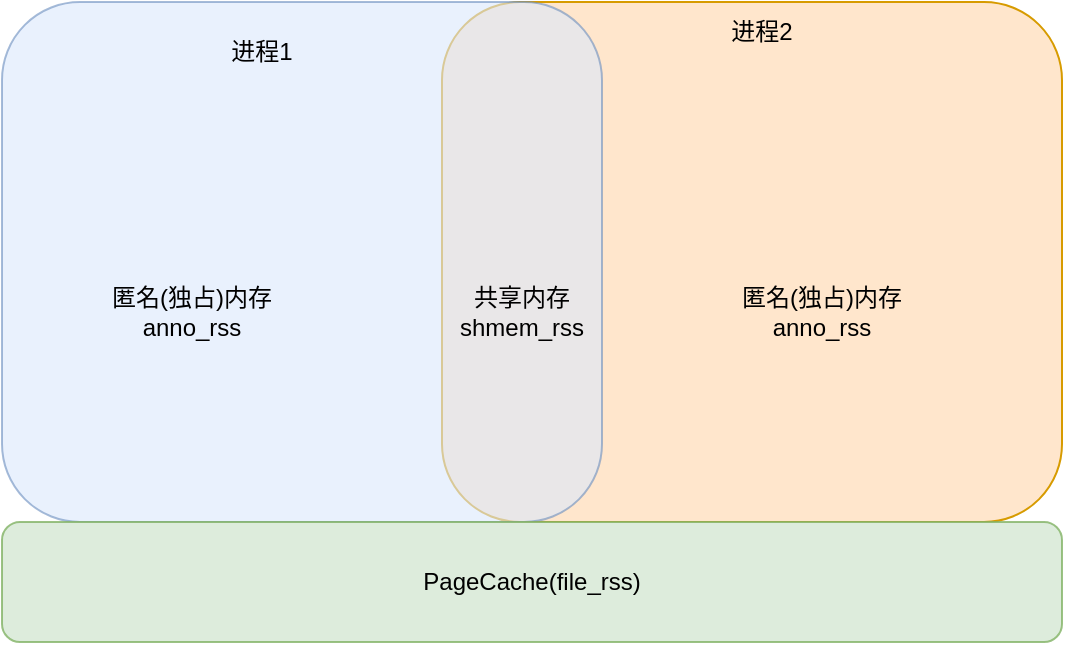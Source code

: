 <mxfile>
    <diagram id="xo5YfWzw7vrKMdxwPkpB" name="Page-1">
        <mxGraphModel dx="1386" dy="570" grid="1" gridSize="10" guides="1" tooltips="1" connect="1" arrows="1" fold="1" page="1" pageScale="1" pageWidth="827" pageHeight="1169" math="0" shadow="0">
            <root>
                <mxCell id="0"/>
                <mxCell id="1" parent="0"/>
                <mxCell id="23" value="" style="rounded=1;whiteSpace=wrap;html=1;fillColor=#ffe6cc;strokeColor=#d79b00;strokeWidth=1;" vertex="1" parent="1">
                    <mxGeometry x="480" y="290" width="310" height="260" as="geometry"/>
                </mxCell>
                <mxCell id="22" value="" style="rounded=1;whiteSpace=wrap;html=1;fillColor=#dae8fc;strokeColor=#6c8ebf;opacity=60;strokeWidth=1;" vertex="1" parent="1">
                    <mxGeometry x="260" y="290" width="300" height="260" as="geometry"/>
                </mxCell>
                <mxCell id="12" value="匿名(独占)内存&lt;div&gt;anno_rss&lt;/div&gt;" style="text;html=1;align=center;verticalAlign=middle;whiteSpace=wrap;rounded=0;" parent="1" vertex="1">
                    <mxGeometry x="310" y="430" width="90" height="30" as="geometry"/>
                </mxCell>
                <mxCell id="17" value="匿名(独占)内存&lt;div&gt;anno_rss&lt;/div&gt;" style="text;html=1;align=center;verticalAlign=middle;whiteSpace=wrap;rounded=0;strokeWidth=1;" parent="1" vertex="1">
                    <mxGeometry x="620" y="430" width="100" height="30" as="geometry"/>
                </mxCell>
                <mxCell id="18" value="进程1" style="text;html=1;align=center;verticalAlign=middle;whiteSpace=wrap;rounded=0;" parent="1" vertex="1">
                    <mxGeometry x="360" y="300" width="60" height="30" as="geometry"/>
                </mxCell>
                <mxCell id="19" value="进程2" style="text;html=1;align=center;verticalAlign=middle;whiteSpace=wrap;rounded=0;" parent="1" vertex="1">
                    <mxGeometry x="610" y="290" width="60" height="30" as="geometry"/>
                </mxCell>
                <mxCell id="20" value="共享内存&lt;div&gt;shmem_rss&lt;/div&gt;" style="text;html=1;align=center;verticalAlign=middle;whiteSpace=wrap;rounded=0;" parent="1" vertex="1">
                    <mxGeometry x="490" y="430" width="60" height="30" as="geometry"/>
                </mxCell>
                <mxCell id="21" value="PageCache(file_rss)" style="rounded=1;whiteSpace=wrap;html=1;opacity=80;fillColor=#d5e8d4;strokeColor=#82b366;" parent="1" vertex="1">
                    <mxGeometry x="260" y="550" width="530" height="60" as="geometry"/>
                </mxCell>
            </root>
        </mxGraphModel>
    </diagram>
</mxfile>